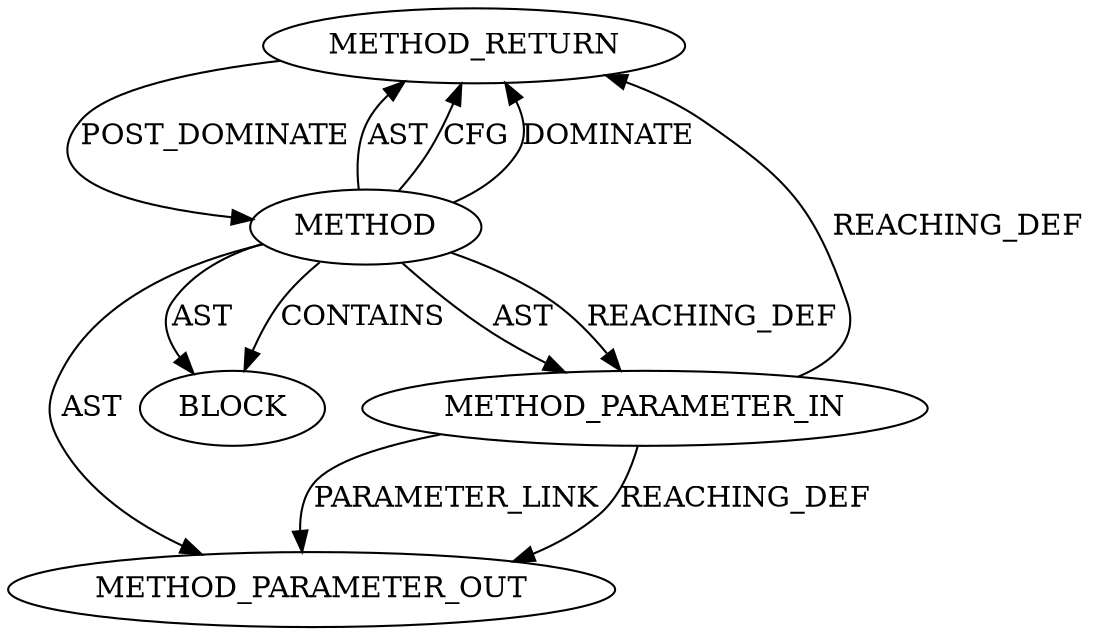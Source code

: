 digraph {
  12440 [label=METHOD_RETURN ORDER=2 CODE="RET" TYPE_FULL_NAME="ANY" EVALUATION_STRATEGY="BY_VALUE"]
  13424 [label=METHOD_PARAMETER_OUT ORDER=1 CODE="p1" IS_VARIADIC=false TYPE_FULL_NAME="ANY" EVALUATION_STRATEGY="BY_VALUE" INDEX=1 NAME="p1"]
  12439 [label=BLOCK ORDER=1 ARGUMENT_INDEX=1 CODE="<empty>" TYPE_FULL_NAME="ANY"]
  12437 [label=METHOD AST_PARENT_TYPE="NAMESPACE_BLOCK" AST_PARENT_FULL_NAME="<global>" ORDER=0 CODE="<empty>" FULL_NAME="crypto_aead_decrypt" IS_EXTERNAL=true FILENAME="<empty>" SIGNATURE="" NAME="crypto_aead_decrypt"]
  12438 [label=METHOD_PARAMETER_IN ORDER=1 CODE="p1" IS_VARIADIC=false TYPE_FULL_NAME="ANY" EVALUATION_STRATEGY="BY_VALUE" INDEX=1 NAME="p1"]
  12437 -> 12438 [label=AST ]
  12437 -> 12438 [label=REACHING_DEF VARIABLE=""]
  12437 -> 12439 [label=AST ]
  12437 -> 13424 [label=AST ]
  12437 -> 12439 [label=CONTAINS ]
  12438 -> 13424 [label=PARAMETER_LINK ]
  12438 -> 12440 [label=REACHING_DEF VARIABLE="p1"]
  12438 -> 13424 [label=REACHING_DEF VARIABLE="p1"]
  12437 -> 12440 [label=AST ]
  12440 -> 12437 [label=POST_DOMINATE ]
  12437 -> 12440 [label=CFG ]
  12437 -> 12440 [label=DOMINATE ]
}
